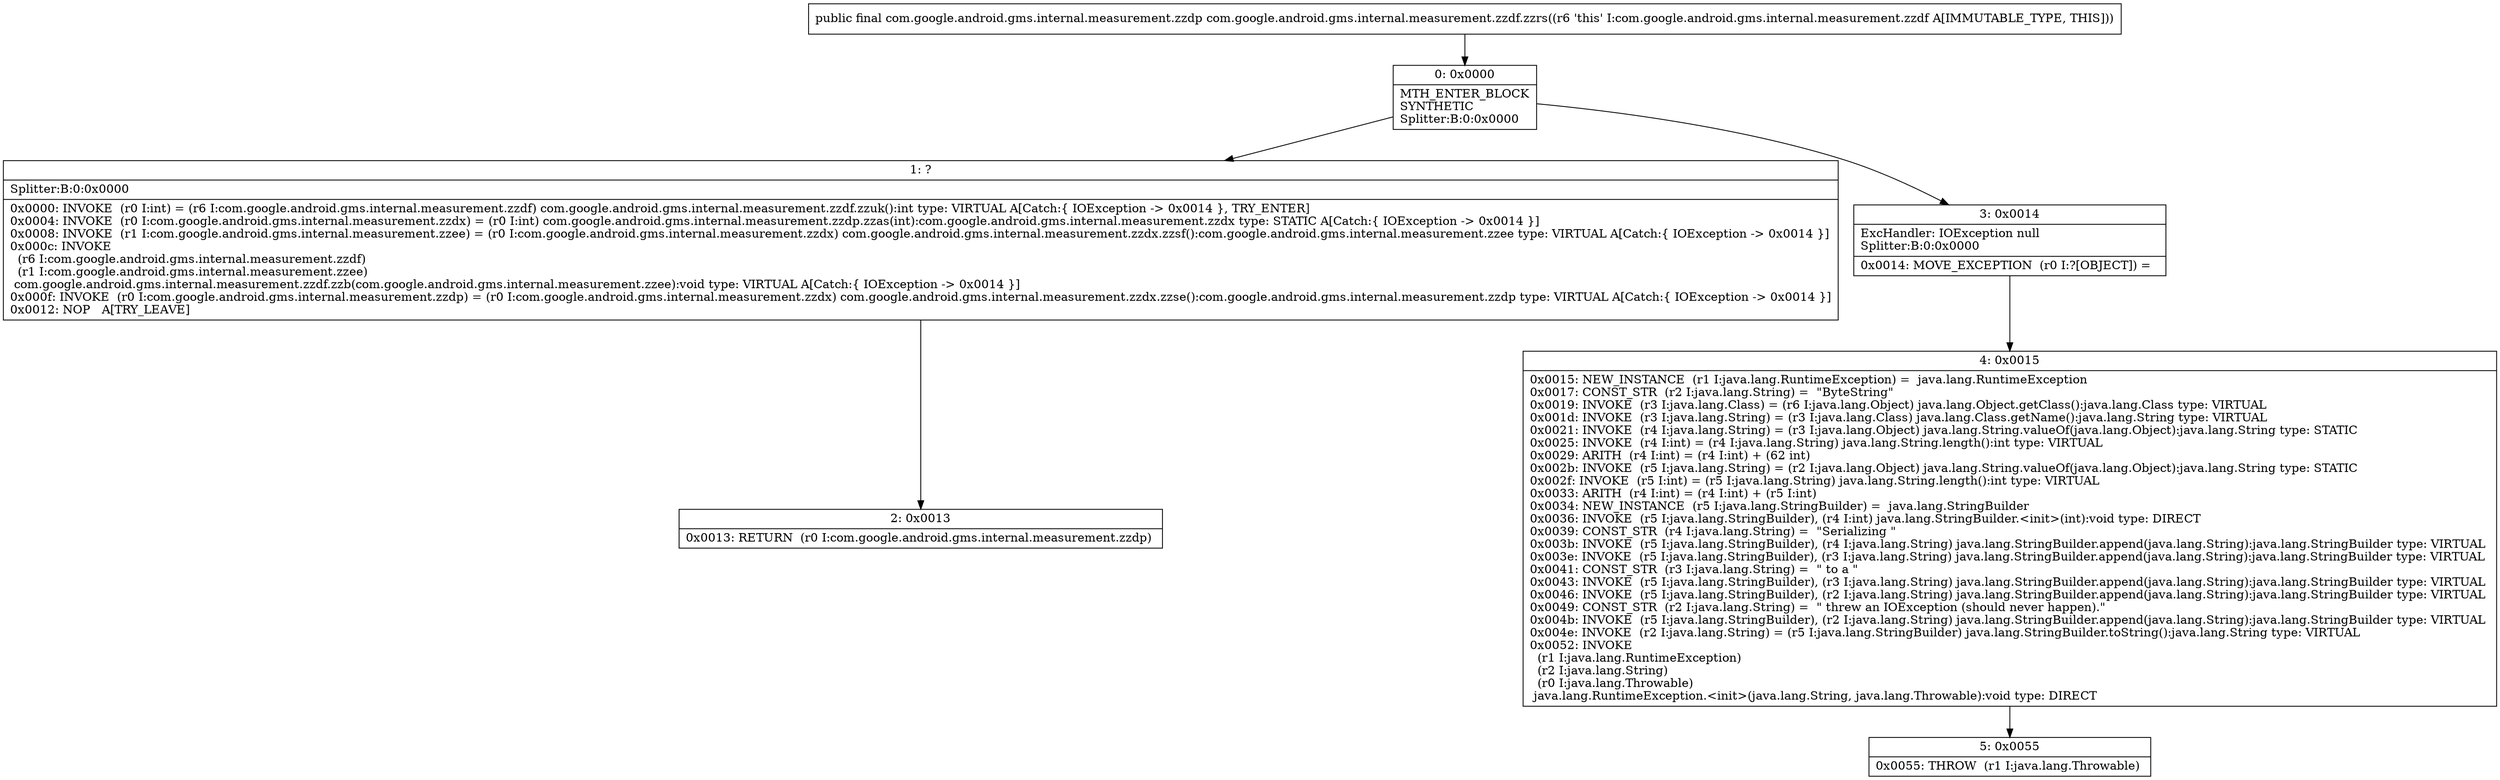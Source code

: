 digraph "CFG forcom.google.android.gms.internal.measurement.zzdf.zzrs()Lcom\/google\/android\/gms\/internal\/measurement\/zzdp;" {
Node_0 [shape=record,label="{0\:\ 0x0000|MTH_ENTER_BLOCK\lSYNTHETIC\lSplitter:B:0:0x0000\l}"];
Node_1 [shape=record,label="{1\:\ ?|Splitter:B:0:0x0000\l|0x0000: INVOKE  (r0 I:int) = (r6 I:com.google.android.gms.internal.measurement.zzdf) com.google.android.gms.internal.measurement.zzdf.zzuk():int type: VIRTUAL A[Catch:\{ IOException \-\> 0x0014 \}, TRY_ENTER]\l0x0004: INVOKE  (r0 I:com.google.android.gms.internal.measurement.zzdx) = (r0 I:int) com.google.android.gms.internal.measurement.zzdp.zzas(int):com.google.android.gms.internal.measurement.zzdx type: STATIC A[Catch:\{ IOException \-\> 0x0014 \}]\l0x0008: INVOKE  (r1 I:com.google.android.gms.internal.measurement.zzee) = (r0 I:com.google.android.gms.internal.measurement.zzdx) com.google.android.gms.internal.measurement.zzdx.zzsf():com.google.android.gms.internal.measurement.zzee type: VIRTUAL A[Catch:\{ IOException \-\> 0x0014 \}]\l0x000c: INVOKE  \l  (r6 I:com.google.android.gms.internal.measurement.zzdf)\l  (r1 I:com.google.android.gms.internal.measurement.zzee)\l com.google.android.gms.internal.measurement.zzdf.zzb(com.google.android.gms.internal.measurement.zzee):void type: VIRTUAL A[Catch:\{ IOException \-\> 0x0014 \}]\l0x000f: INVOKE  (r0 I:com.google.android.gms.internal.measurement.zzdp) = (r0 I:com.google.android.gms.internal.measurement.zzdx) com.google.android.gms.internal.measurement.zzdx.zzse():com.google.android.gms.internal.measurement.zzdp type: VIRTUAL A[Catch:\{ IOException \-\> 0x0014 \}]\l0x0012: NOP   A[TRY_LEAVE]\l}"];
Node_2 [shape=record,label="{2\:\ 0x0013|0x0013: RETURN  (r0 I:com.google.android.gms.internal.measurement.zzdp) \l}"];
Node_3 [shape=record,label="{3\:\ 0x0014|ExcHandler: IOException null\lSplitter:B:0:0x0000\l|0x0014: MOVE_EXCEPTION  (r0 I:?[OBJECT]) =  \l}"];
Node_4 [shape=record,label="{4\:\ 0x0015|0x0015: NEW_INSTANCE  (r1 I:java.lang.RuntimeException) =  java.lang.RuntimeException \l0x0017: CONST_STR  (r2 I:java.lang.String) =  \"ByteString\" \l0x0019: INVOKE  (r3 I:java.lang.Class) = (r6 I:java.lang.Object) java.lang.Object.getClass():java.lang.Class type: VIRTUAL \l0x001d: INVOKE  (r3 I:java.lang.String) = (r3 I:java.lang.Class) java.lang.Class.getName():java.lang.String type: VIRTUAL \l0x0021: INVOKE  (r4 I:java.lang.String) = (r3 I:java.lang.Object) java.lang.String.valueOf(java.lang.Object):java.lang.String type: STATIC \l0x0025: INVOKE  (r4 I:int) = (r4 I:java.lang.String) java.lang.String.length():int type: VIRTUAL \l0x0029: ARITH  (r4 I:int) = (r4 I:int) + (62 int) \l0x002b: INVOKE  (r5 I:java.lang.String) = (r2 I:java.lang.Object) java.lang.String.valueOf(java.lang.Object):java.lang.String type: STATIC \l0x002f: INVOKE  (r5 I:int) = (r5 I:java.lang.String) java.lang.String.length():int type: VIRTUAL \l0x0033: ARITH  (r4 I:int) = (r4 I:int) + (r5 I:int) \l0x0034: NEW_INSTANCE  (r5 I:java.lang.StringBuilder) =  java.lang.StringBuilder \l0x0036: INVOKE  (r5 I:java.lang.StringBuilder), (r4 I:int) java.lang.StringBuilder.\<init\>(int):void type: DIRECT \l0x0039: CONST_STR  (r4 I:java.lang.String) =  \"Serializing \" \l0x003b: INVOKE  (r5 I:java.lang.StringBuilder), (r4 I:java.lang.String) java.lang.StringBuilder.append(java.lang.String):java.lang.StringBuilder type: VIRTUAL \l0x003e: INVOKE  (r5 I:java.lang.StringBuilder), (r3 I:java.lang.String) java.lang.StringBuilder.append(java.lang.String):java.lang.StringBuilder type: VIRTUAL \l0x0041: CONST_STR  (r3 I:java.lang.String) =  \" to a \" \l0x0043: INVOKE  (r5 I:java.lang.StringBuilder), (r3 I:java.lang.String) java.lang.StringBuilder.append(java.lang.String):java.lang.StringBuilder type: VIRTUAL \l0x0046: INVOKE  (r5 I:java.lang.StringBuilder), (r2 I:java.lang.String) java.lang.StringBuilder.append(java.lang.String):java.lang.StringBuilder type: VIRTUAL \l0x0049: CONST_STR  (r2 I:java.lang.String) =  \" threw an IOException (should never happen).\" \l0x004b: INVOKE  (r5 I:java.lang.StringBuilder), (r2 I:java.lang.String) java.lang.StringBuilder.append(java.lang.String):java.lang.StringBuilder type: VIRTUAL \l0x004e: INVOKE  (r2 I:java.lang.String) = (r5 I:java.lang.StringBuilder) java.lang.StringBuilder.toString():java.lang.String type: VIRTUAL \l0x0052: INVOKE  \l  (r1 I:java.lang.RuntimeException)\l  (r2 I:java.lang.String)\l  (r0 I:java.lang.Throwable)\l java.lang.RuntimeException.\<init\>(java.lang.String, java.lang.Throwable):void type: DIRECT \l}"];
Node_5 [shape=record,label="{5\:\ 0x0055|0x0055: THROW  (r1 I:java.lang.Throwable) \l}"];
MethodNode[shape=record,label="{public final com.google.android.gms.internal.measurement.zzdp com.google.android.gms.internal.measurement.zzdf.zzrs((r6 'this' I:com.google.android.gms.internal.measurement.zzdf A[IMMUTABLE_TYPE, THIS])) }"];
MethodNode -> Node_0;
Node_0 -> Node_1;
Node_0 -> Node_3;
Node_1 -> Node_2;
Node_3 -> Node_4;
Node_4 -> Node_5;
}

